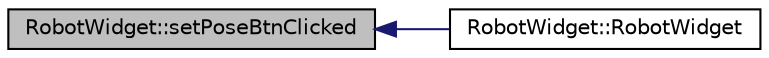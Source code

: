 digraph "RobotWidget::setPoseBtnClicked"
{
 // INTERACTIVE_SVG=YES
  edge [fontname="Helvetica",fontsize="10",labelfontname="Helvetica",labelfontsize="10"];
  node [fontname="Helvetica",fontsize="10",shape=record];
  rankdir="LR";
  Node1 [label="RobotWidget::setPoseBtnClicked",height=0.2,width=0.4,color="black", fillcolor="grey75", style="filled", fontcolor="black"];
  Node1 -> Node2 [dir="back",color="midnightblue",fontsize="10",style="solid",fontname="Helvetica"];
  Node2 [label="RobotWidget::RobotWidget",height=0.2,width=0.4,color="black", fillcolor="white", style="filled",URL="$d9/d58/class_robot_widget.html#ae05c7954adb739b41beb1f9d2a33466f"];
}
